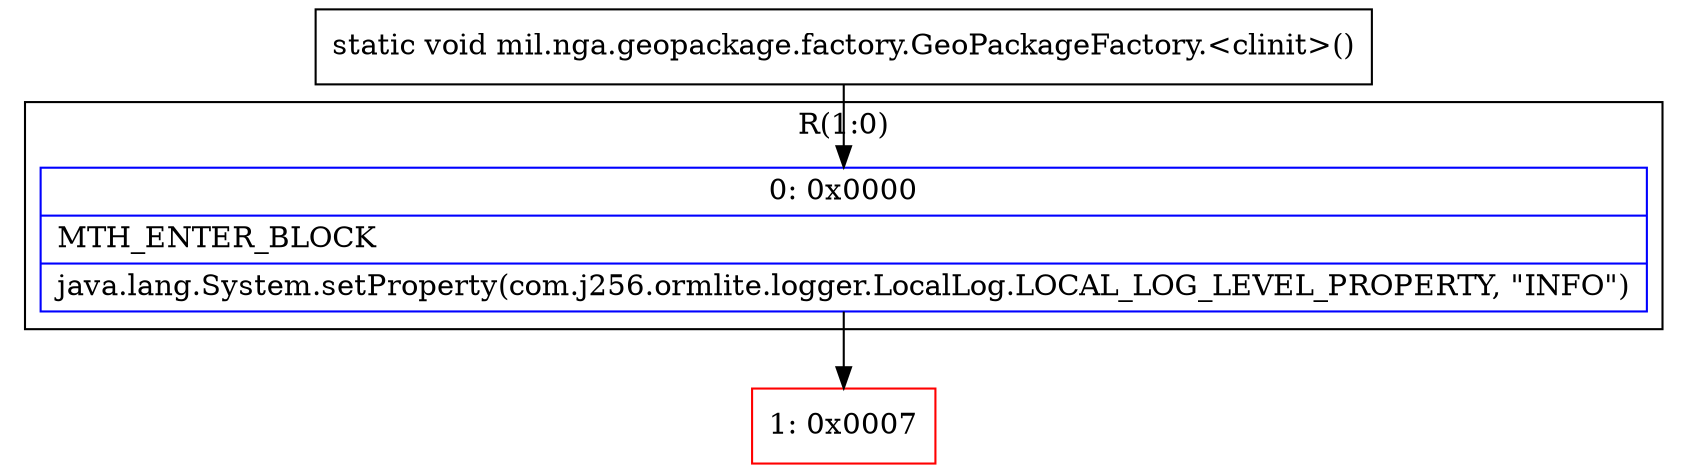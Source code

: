 digraph "CFG formil.nga.geopackage.factory.GeoPackageFactory.\<clinit\>()V" {
subgraph cluster_Region_1934893629 {
label = "R(1:0)";
node [shape=record,color=blue];
Node_0 [shape=record,label="{0\:\ 0x0000|MTH_ENTER_BLOCK\l|java.lang.System.setProperty(com.j256.ormlite.logger.LocalLog.LOCAL_LOG_LEVEL_PROPERTY, \"INFO\")\l}"];
}
Node_1 [shape=record,color=red,label="{1\:\ 0x0007}"];
MethodNode[shape=record,label="{static void mil.nga.geopackage.factory.GeoPackageFactory.\<clinit\>() }"];
MethodNode -> Node_0;
Node_0 -> Node_1;
}

